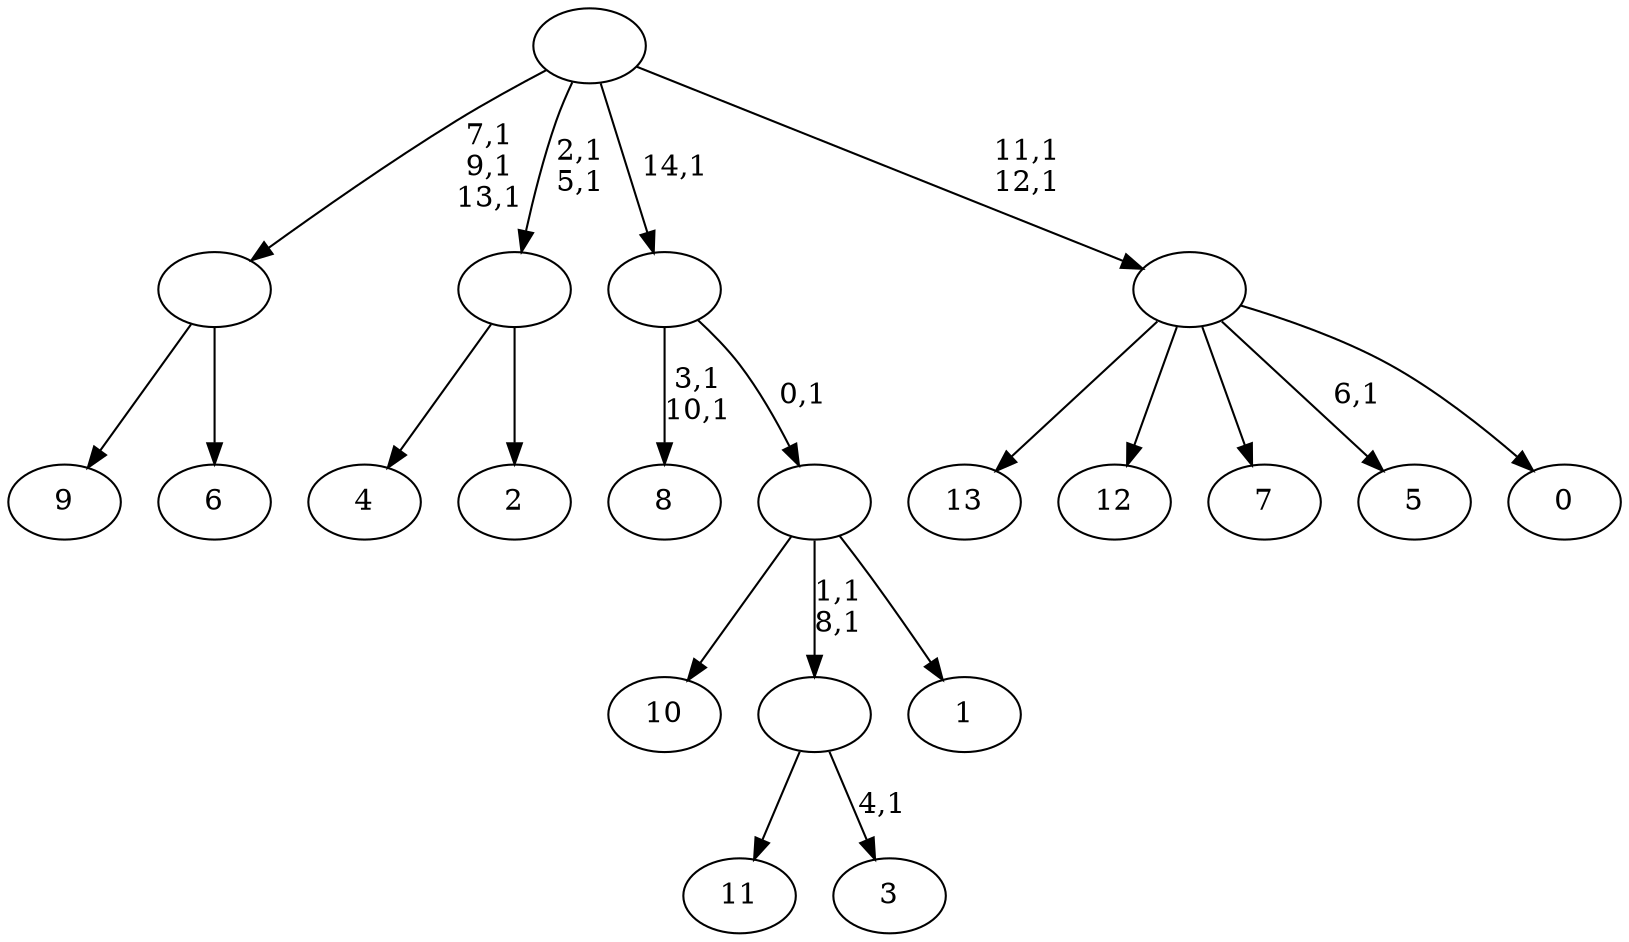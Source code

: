 digraph T {
	29 [label="13"]
	28 [label="12"]
	27 [label="11"]
	26 [label="10"]
	25 [label="9"]
	24 [label="8"]
	21 [label="7"]
	20 [label="6"]
	19 [label=""]
	16 [label="5"]
	14 [label="4"]
	13 [label="3"]
	11 [label=""]
	9 [label="2"]
	8 [label=""]
	6 [label="1"]
	5 [label=""]
	4 [label=""]
	3 [label="0"]
	2 [label=""]
	0 [label=""]
	19 -> 25 [label=""]
	19 -> 20 [label=""]
	11 -> 13 [label="4,1"]
	11 -> 27 [label=""]
	8 -> 14 [label=""]
	8 -> 9 [label=""]
	5 -> 11 [label="1,1\n8,1"]
	5 -> 26 [label=""]
	5 -> 6 [label=""]
	4 -> 24 [label="3,1\n10,1"]
	4 -> 5 [label="0,1"]
	2 -> 16 [label="6,1"]
	2 -> 29 [label=""]
	2 -> 28 [label=""]
	2 -> 21 [label=""]
	2 -> 3 [label=""]
	0 -> 2 [label="11,1\n12,1"]
	0 -> 8 [label="2,1\n5,1"]
	0 -> 19 [label="7,1\n9,1\n13,1"]
	0 -> 4 [label="14,1"]
}
